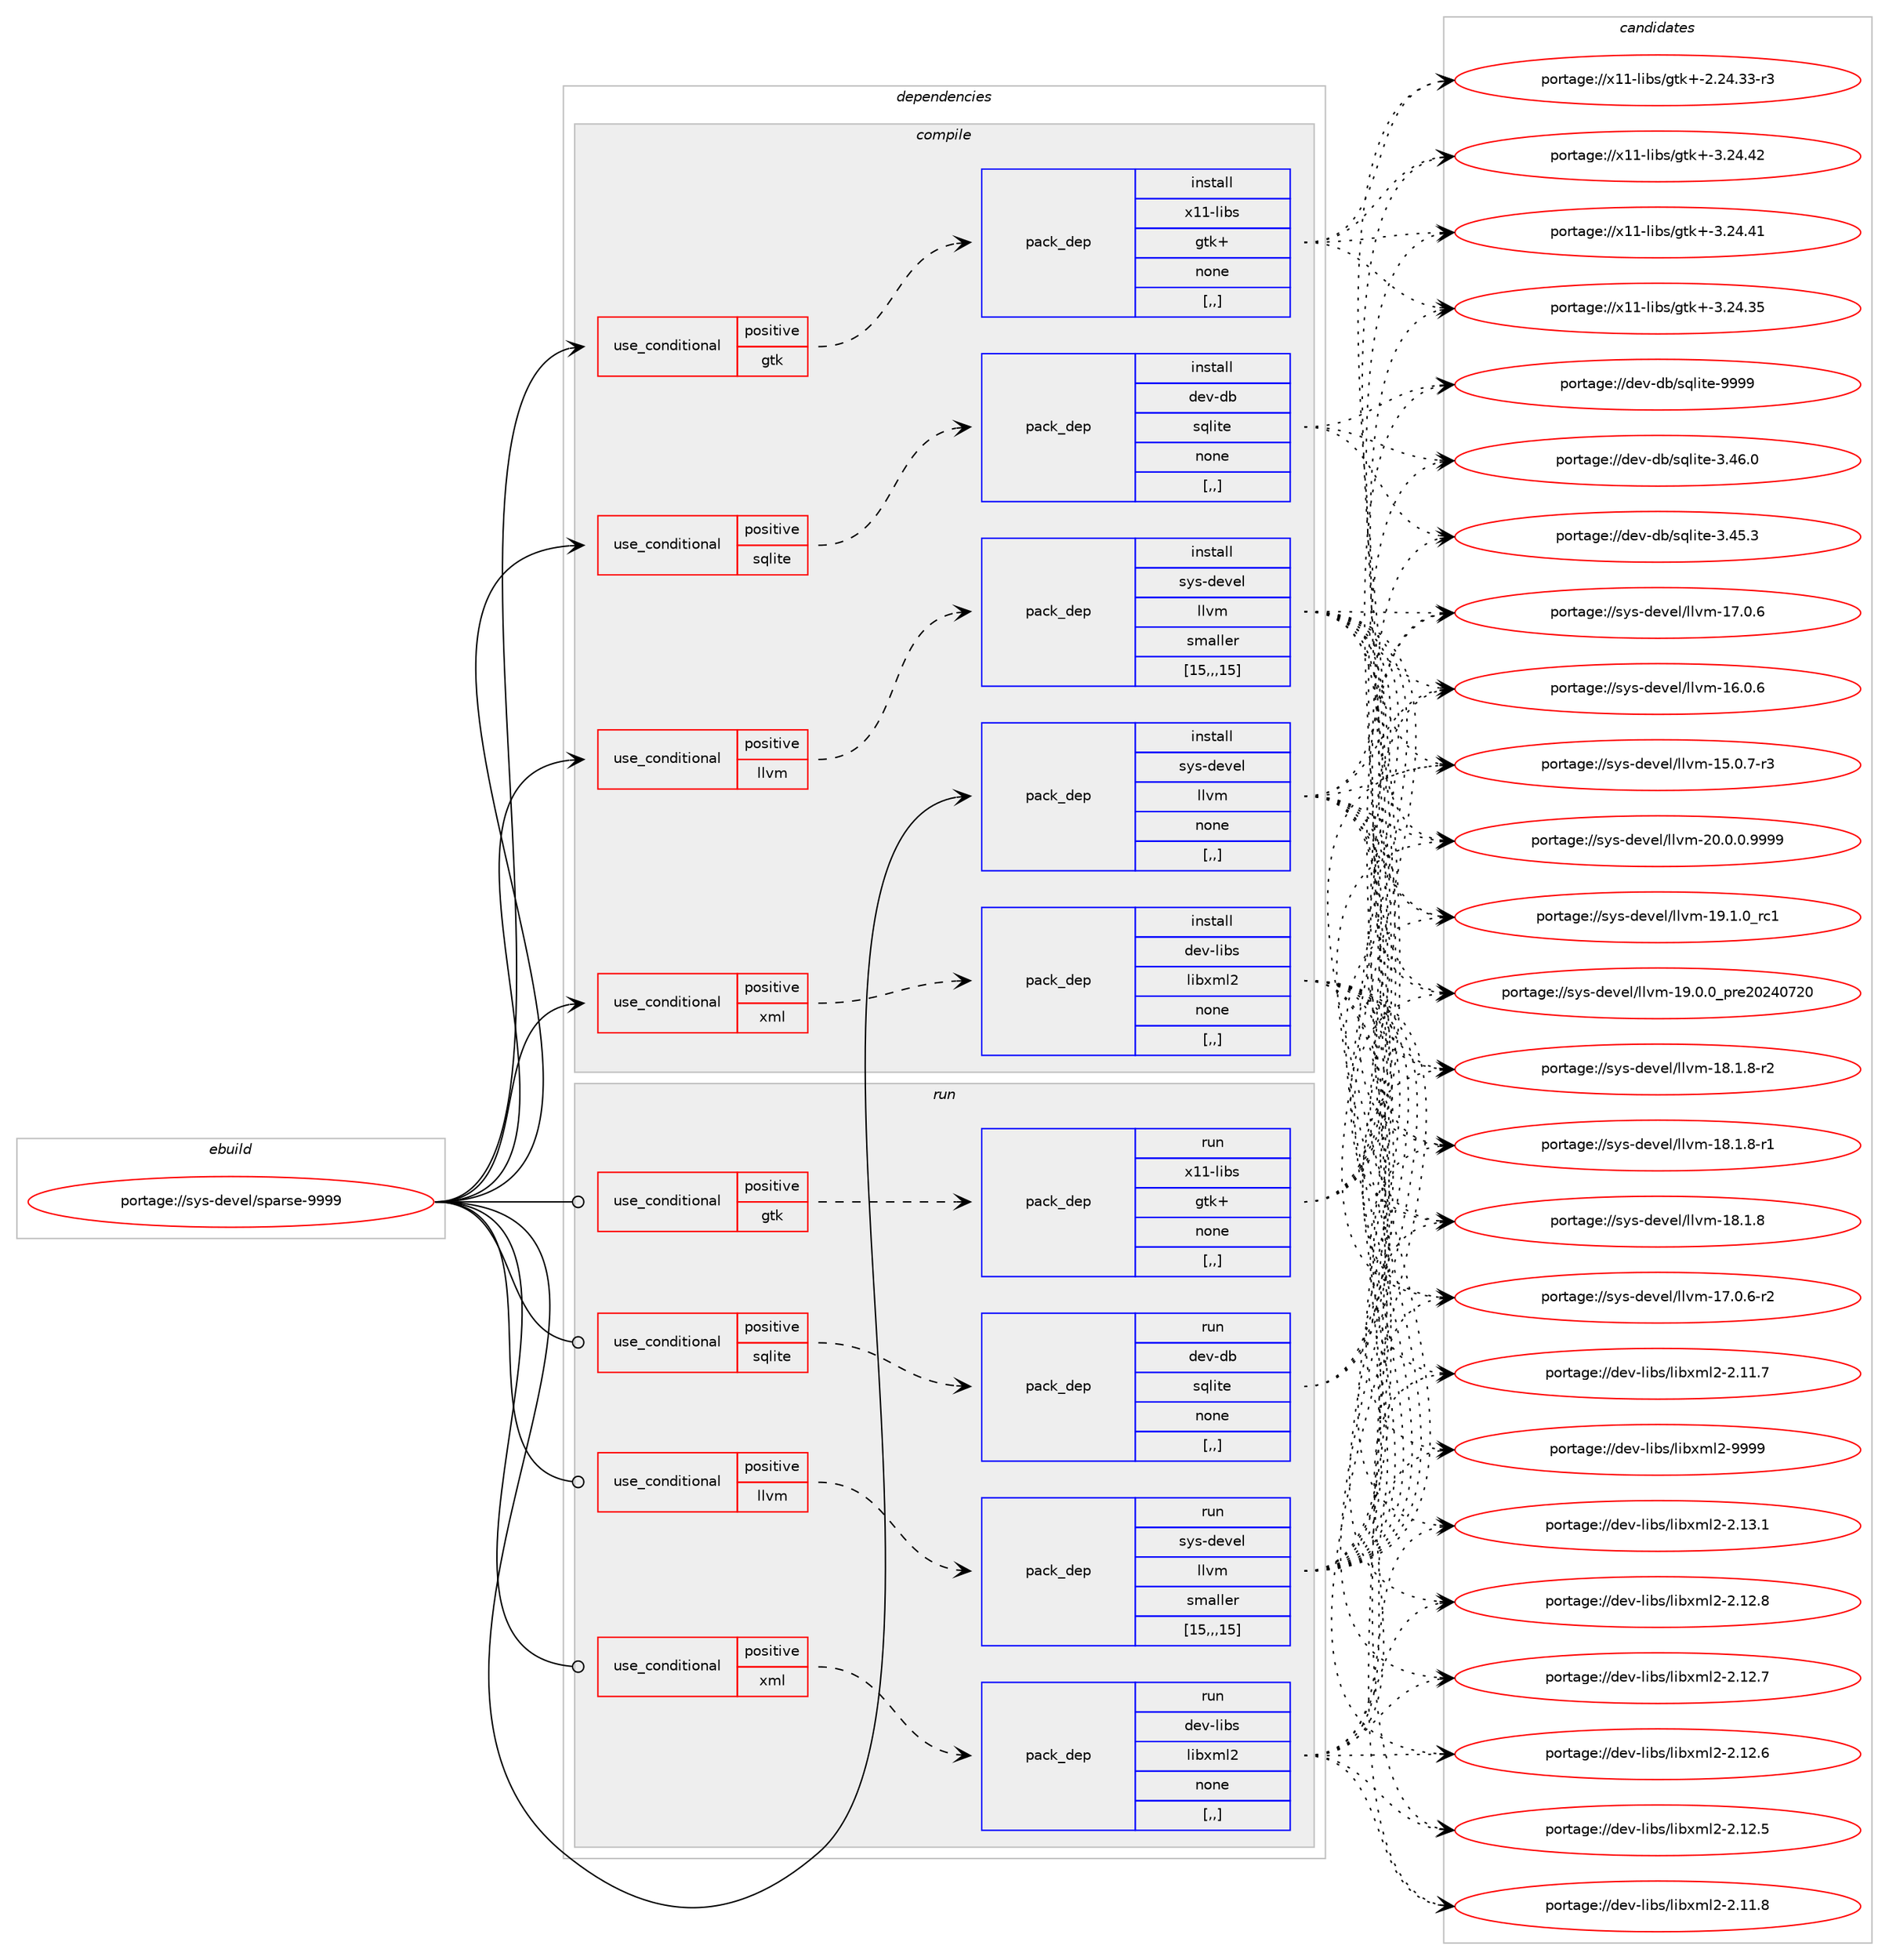 digraph prolog {

# *************
# Graph options
# *************

newrank=true;
concentrate=true;
compound=true;
graph [rankdir=LR,fontname=Helvetica,fontsize=10,ranksep=1.5];#, ranksep=2.5, nodesep=0.2];
edge  [arrowhead=vee];
node  [fontname=Helvetica,fontsize=10];

# **********
# The ebuild
# **********

subgraph cluster_leftcol {
color=gray;
label=<<i>ebuild</i>>;
id [label="portage://sys-devel/sparse-9999", color=red, width=4, href="../sys-devel/sparse-9999.svg"];
}

# ****************
# The dependencies
# ****************

subgraph cluster_midcol {
color=gray;
label=<<i>dependencies</i>>;
subgraph cluster_compile {
fillcolor="#eeeeee";
style=filled;
label=<<i>compile</i>>;
subgraph cond115742 {
dependency434799 [label=<<TABLE BORDER="0" CELLBORDER="1" CELLSPACING="0" CELLPADDING="4"><TR><TD ROWSPAN="3" CELLPADDING="10">use_conditional</TD></TR><TR><TD>positive</TD></TR><TR><TD>gtk</TD></TR></TABLE>>, shape=none, color=red];
subgraph pack316091 {
dependency434800 [label=<<TABLE BORDER="0" CELLBORDER="1" CELLSPACING="0" CELLPADDING="4" WIDTH="220"><TR><TD ROWSPAN="6" CELLPADDING="30">pack_dep</TD></TR><TR><TD WIDTH="110">install</TD></TR><TR><TD>x11-libs</TD></TR><TR><TD>gtk+</TD></TR><TR><TD>none</TD></TR><TR><TD>[,,]</TD></TR></TABLE>>, shape=none, color=blue];
}
dependency434799:e -> dependency434800:w [weight=20,style="dashed",arrowhead="vee"];
}
id:e -> dependency434799:w [weight=20,style="solid",arrowhead="vee"];
subgraph cond115743 {
dependency434801 [label=<<TABLE BORDER="0" CELLBORDER="1" CELLSPACING="0" CELLPADDING="4"><TR><TD ROWSPAN="3" CELLPADDING="10">use_conditional</TD></TR><TR><TD>positive</TD></TR><TR><TD>llvm</TD></TR></TABLE>>, shape=none, color=red];
subgraph pack316092 {
dependency434802 [label=<<TABLE BORDER="0" CELLBORDER="1" CELLSPACING="0" CELLPADDING="4" WIDTH="220"><TR><TD ROWSPAN="6" CELLPADDING="30">pack_dep</TD></TR><TR><TD WIDTH="110">install</TD></TR><TR><TD>sys-devel</TD></TR><TR><TD>llvm</TD></TR><TR><TD>smaller</TD></TR><TR><TD>[15,,,15]</TD></TR></TABLE>>, shape=none, color=blue];
}
dependency434801:e -> dependency434802:w [weight=20,style="dashed",arrowhead="vee"];
}
id:e -> dependency434801:w [weight=20,style="solid",arrowhead="vee"];
subgraph cond115744 {
dependency434803 [label=<<TABLE BORDER="0" CELLBORDER="1" CELLSPACING="0" CELLPADDING="4"><TR><TD ROWSPAN="3" CELLPADDING="10">use_conditional</TD></TR><TR><TD>positive</TD></TR><TR><TD>sqlite</TD></TR></TABLE>>, shape=none, color=red];
subgraph pack316093 {
dependency434804 [label=<<TABLE BORDER="0" CELLBORDER="1" CELLSPACING="0" CELLPADDING="4" WIDTH="220"><TR><TD ROWSPAN="6" CELLPADDING="30">pack_dep</TD></TR><TR><TD WIDTH="110">install</TD></TR><TR><TD>dev-db</TD></TR><TR><TD>sqlite</TD></TR><TR><TD>none</TD></TR><TR><TD>[,,]</TD></TR></TABLE>>, shape=none, color=blue];
}
dependency434803:e -> dependency434804:w [weight=20,style="dashed",arrowhead="vee"];
}
id:e -> dependency434803:w [weight=20,style="solid",arrowhead="vee"];
subgraph cond115745 {
dependency434805 [label=<<TABLE BORDER="0" CELLBORDER="1" CELLSPACING="0" CELLPADDING="4"><TR><TD ROWSPAN="3" CELLPADDING="10">use_conditional</TD></TR><TR><TD>positive</TD></TR><TR><TD>xml</TD></TR></TABLE>>, shape=none, color=red];
subgraph pack316094 {
dependency434806 [label=<<TABLE BORDER="0" CELLBORDER="1" CELLSPACING="0" CELLPADDING="4" WIDTH="220"><TR><TD ROWSPAN="6" CELLPADDING="30">pack_dep</TD></TR><TR><TD WIDTH="110">install</TD></TR><TR><TD>dev-libs</TD></TR><TR><TD>libxml2</TD></TR><TR><TD>none</TD></TR><TR><TD>[,,]</TD></TR></TABLE>>, shape=none, color=blue];
}
dependency434805:e -> dependency434806:w [weight=20,style="dashed",arrowhead="vee"];
}
id:e -> dependency434805:w [weight=20,style="solid",arrowhead="vee"];
subgraph pack316095 {
dependency434807 [label=<<TABLE BORDER="0" CELLBORDER="1" CELLSPACING="0" CELLPADDING="4" WIDTH="220"><TR><TD ROWSPAN="6" CELLPADDING="30">pack_dep</TD></TR><TR><TD WIDTH="110">install</TD></TR><TR><TD>sys-devel</TD></TR><TR><TD>llvm</TD></TR><TR><TD>none</TD></TR><TR><TD>[,,]</TD></TR></TABLE>>, shape=none, color=blue];
}
id:e -> dependency434807:w [weight=20,style="solid",arrowhead="vee"];
}
subgraph cluster_compileandrun {
fillcolor="#eeeeee";
style=filled;
label=<<i>compile and run</i>>;
}
subgraph cluster_run {
fillcolor="#eeeeee";
style=filled;
label=<<i>run</i>>;
subgraph cond115746 {
dependency434808 [label=<<TABLE BORDER="0" CELLBORDER="1" CELLSPACING="0" CELLPADDING="4"><TR><TD ROWSPAN="3" CELLPADDING="10">use_conditional</TD></TR><TR><TD>positive</TD></TR><TR><TD>gtk</TD></TR></TABLE>>, shape=none, color=red];
subgraph pack316096 {
dependency434809 [label=<<TABLE BORDER="0" CELLBORDER="1" CELLSPACING="0" CELLPADDING="4" WIDTH="220"><TR><TD ROWSPAN="6" CELLPADDING="30">pack_dep</TD></TR><TR><TD WIDTH="110">run</TD></TR><TR><TD>x11-libs</TD></TR><TR><TD>gtk+</TD></TR><TR><TD>none</TD></TR><TR><TD>[,,]</TD></TR></TABLE>>, shape=none, color=blue];
}
dependency434808:e -> dependency434809:w [weight=20,style="dashed",arrowhead="vee"];
}
id:e -> dependency434808:w [weight=20,style="solid",arrowhead="odot"];
subgraph cond115747 {
dependency434810 [label=<<TABLE BORDER="0" CELLBORDER="1" CELLSPACING="0" CELLPADDING="4"><TR><TD ROWSPAN="3" CELLPADDING="10">use_conditional</TD></TR><TR><TD>positive</TD></TR><TR><TD>llvm</TD></TR></TABLE>>, shape=none, color=red];
subgraph pack316097 {
dependency434811 [label=<<TABLE BORDER="0" CELLBORDER="1" CELLSPACING="0" CELLPADDING="4" WIDTH="220"><TR><TD ROWSPAN="6" CELLPADDING="30">pack_dep</TD></TR><TR><TD WIDTH="110">run</TD></TR><TR><TD>sys-devel</TD></TR><TR><TD>llvm</TD></TR><TR><TD>smaller</TD></TR><TR><TD>[15,,,15]</TD></TR></TABLE>>, shape=none, color=blue];
}
dependency434810:e -> dependency434811:w [weight=20,style="dashed",arrowhead="vee"];
}
id:e -> dependency434810:w [weight=20,style="solid",arrowhead="odot"];
subgraph cond115748 {
dependency434812 [label=<<TABLE BORDER="0" CELLBORDER="1" CELLSPACING="0" CELLPADDING="4"><TR><TD ROWSPAN="3" CELLPADDING="10">use_conditional</TD></TR><TR><TD>positive</TD></TR><TR><TD>sqlite</TD></TR></TABLE>>, shape=none, color=red];
subgraph pack316098 {
dependency434813 [label=<<TABLE BORDER="0" CELLBORDER="1" CELLSPACING="0" CELLPADDING="4" WIDTH="220"><TR><TD ROWSPAN="6" CELLPADDING="30">pack_dep</TD></TR><TR><TD WIDTH="110">run</TD></TR><TR><TD>dev-db</TD></TR><TR><TD>sqlite</TD></TR><TR><TD>none</TD></TR><TR><TD>[,,]</TD></TR></TABLE>>, shape=none, color=blue];
}
dependency434812:e -> dependency434813:w [weight=20,style="dashed",arrowhead="vee"];
}
id:e -> dependency434812:w [weight=20,style="solid",arrowhead="odot"];
subgraph cond115749 {
dependency434814 [label=<<TABLE BORDER="0" CELLBORDER="1" CELLSPACING="0" CELLPADDING="4"><TR><TD ROWSPAN="3" CELLPADDING="10">use_conditional</TD></TR><TR><TD>positive</TD></TR><TR><TD>xml</TD></TR></TABLE>>, shape=none, color=red];
subgraph pack316099 {
dependency434815 [label=<<TABLE BORDER="0" CELLBORDER="1" CELLSPACING="0" CELLPADDING="4" WIDTH="220"><TR><TD ROWSPAN="6" CELLPADDING="30">pack_dep</TD></TR><TR><TD WIDTH="110">run</TD></TR><TR><TD>dev-libs</TD></TR><TR><TD>libxml2</TD></TR><TR><TD>none</TD></TR><TR><TD>[,,]</TD></TR></TABLE>>, shape=none, color=blue];
}
dependency434814:e -> dependency434815:w [weight=20,style="dashed",arrowhead="vee"];
}
id:e -> dependency434814:w [weight=20,style="solid",arrowhead="odot"];
}
}

# **************
# The candidates
# **************

subgraph cluster_choices {
rank=same;
color=gray;
label=<<i>candidates</i>>;

subgraph choice316091 {
color=black;
nodesep=1;
choice1204949451081059811547103116107434551465052465250 [label="portage://x11-libs/gtk+-3.24.42", color=red, width=4,href="../x11-libs/gtk+-3.24.42.svg"];
choice1204949451081059811547103116107434551465052465249 [label="portage://x11-libs/gtk+-3.24.41", color=red, width=4,href="../x11-libs/gtk+-3.24.41.svg"];
choice1204949451081059811547103116107434551465052465153 [label="portage://x11-libs/gtk+-3.24.35", color=red, width=4,href="../x11-libs/gtk+-3.24.35.svg"];
choice12049494510810598115471031161074345504650524651514511451 [label="portage://x11-libs/gtk+-2.24.33-r3", color=red, width=4,href="../x11-libs/gtk+-2.24.33-r3.svg"];
dependency434800:e -> choice1204949451081059811547103116107434551465052465250:w [style=dotted,weight="100"];
dependency434800:e -> choice1204949451081059811547103116107434551465052465249:w [style=dotted,weight="100"];
dependency434800:e -> choice1204949451081059811547103116107434551465052465153:w [style=dotted,weight="100"];
dependency434800:e -> choice12049494510810598115471031161074345504650524651514511451:w [style=dotted,weight="100"];
}
subgraph choice316092 {
color=black;
nodesep=1;
choice1151211154510010111810110847108108118109455048464846484657575757 [label="portage://sys-devel/llvm-20.0.0.9999", color=red, width=4,href="../sys-devel/llvm-20.0.0.9999.svg"];
choice115121115451001011181011084710810811810945495746494648951149949 [label="portage://sys-devel/llvm-19.1.0_rc1", color=red, width=4,href="../sys-devel/llvm-19.1.0_rc1.svg"];
choice115121115451001011181011084710810811810945495746484648951121141015048505248555048 [label="portage://sys-devel/llvm-19.0.0_pre20240720", color=red, width=4,href="../sys-devel/llvm-19.0.0_pre20240720.svg"];
choice1151211154510010111810110847108108118109454956464946564511450 [label="portage://sys-devel/llvm-18.1.8-r2", color=red, width=4,href="../sys-devel/llvm-18.1.8-r2.svg"];
choice1151211154510010111810110847108108118109454956464946564511449 [label="portage://sys-devel/llvm-18.1.8-r1", color=red, width=4,href="../sys-devel/llvm-18.1.8-r1.svg"];
choice115121115451001011181011084710810811810945495646494656 [label="portage://sys-devel/llvm-18.1.8", color=red, width=4,href="../sys-devel/llvm-18.1.8.svg"];
choice1151211154510010111810110847108108118109454955464846544511450 [label="portage://sys-devel/llvm-17.0.6-r2", color=red, width=4,href="../sys-devel/llvm-17.0.6-r2.svg"];
choice115121115451001011181011084710810811810945495546484654 [label="portage://sys-devel/llvm-17.0.6", color=red, width=4,href="../sys-devel/llvm-17.0.6.svg"];
choice115121115451001011181011084710810811810945495446484654 [label="portage://sys-devel/llvm-16.0.6", color=red, width=4,href="../sys-devel/llvm-16.0.6.svg"];
choice1151211154510010111810110847108108118109454953464846554511451 [label="portage://sys-devel/llvm-15.0.7-r3", color=red, width=4,href="../sys-devel/llvm-15.0.7-r3.svg"];
dependency434802:e -> choice1151211154510010111810110847108108118109455048464846484657575757:w [style=dotted,weight="100"];
dependency434802:e -> choice115121115451001011181011084710810811810945495746494648951149949:w [style=dotted,weight="100"];
dependency434802:e -> choice115121115451001011181011084710810811810945495746484648951121141015048505248555048:w [style=dotted,weight="100"];
dependency434802:e -> choice1151211154510010111810110847108108118109454956464946564511450:w [style=dotted,weight="100"];
dependency434802:e -> choice1151211154510010111810110847108108118109454956464946564511449:w [style=dotted,weight="100"];
dependency434802:e -> choice115121115451001011181011084710810811810945495646494656:w [style=dotted,weight="100"];
dependency434802:e -> choice1151211154510010111810110847108108118109454955464846544511450:w [style=dotted,weight="100"];
dependency434802:e -> choice115121115451001011181011084710810811810945495546484654:w [style=dotted,weight="100"];
dependency434802:e -> choice115121115451001011181011084710810811810945495446484654:w [style=dotted,weight="100"];
dependency434802:e -> choice1151211154510010111810110847108108118109454953464846554511451:w [style=dotted,weight="100"];
}
subgraph choice316093 {
color=black;
nodesep=1;
choice1001011184510098471151131081051161014557575757 [label="portage://dev-db/sqlite-9999", color=red, width=4,href="../dev-db/sqlite-9999.svg"];
choice10010111845100984711511310810511610145514652544648 [label="portage://dev-db/sqlite-3.46.0", color=red, width=4,href="../dev-db/sqlite-3.46.0.svg"];
choice10010111845100984711511310810511610145514652534651 [label="portage://dev-db/sqlite-3.45.3", color=red, width=4,href="../dev-db/sqlite-3.45.3.svg"];
dependency434804:e -> choice1001011184510098471151131081051161014557575757:w [style=dotted,weight="100"];
dependency434804:e -> choice10010111845100984711511310810511610145514652544648:w [style=dotted,weight="100"];
dependency434804:e -> choice10010111845100984711511310810511610145514652534651:w [style=dotted,weight="100"];
}
subgraph choice316094 {
color=black;
nodesep=1;
choice10010111845108105981154710810598120109108504557575757 [label="portage://dev-libs/libxml2-9999", color=red, width=4,href="../dev-libs/libxml2-9999.svg"];
choice100101118451081059811547108105981201091085045504649514649 [label="portage://dev-libs/libxml2-2.13.1", color=red, width=4,href="../dev-libs/libxml2-2.13.1.svg"];
choice100101118451081059811547108105981201091085045504649504656 [label="portage://dev-libs/libxml2-2.12.8", color=red, width=4,href="../dev-libs/libxml2-2.12.8.svg"];
choice100101118451081059811547108105981201091085045504649504655 [label="portage://dev-libs/libxml2-2.12.7", color=red, width=4,href="../dev-libs/libxml2-2.12.7.svg"];
choice100101118451081059811547108105981201091085045504649504654 [label="portage://dev-libs/libxml2-2.12.6", color=red, width=4,href="../dev-libs/libxml2-2.12.6.svg"];
choice100101118451081059811547108105981201091085045504649504653 [label="portage://dev-libs/libxml2-2.12.5", color=red, width=4,href="../dev-libs/libxml2-2.12.5.svg"];
choice100101118451081059811547108105981201091085045504649494656 [label="portage://dev-libs/libxml2-2.11.8", color=red, width=4,href="../dev-libs/libxml2-2.11.8.svg"];
choice100101118451081059811547108105981201091085045504649494655 [label="portage://dev-libs/libxml2-2.11.7", color=red, width=4,href="../dev-libs/libxml2-2.11.7.svg"];
dependency434806:e -> choice10010111845108105981154710810598120109108504557575757:w [style=dotted,weight="100"];
dependency434806:e -> choice100101118451081059811547108105981201091085045504649514649:w [style=dotted,weight="100"];
dependency434806:e -> choice100101118451081059811547108105981201091085045504649504656:w [style=dotted,weight="100"];
dependency434806:e -> choice100101118451081059811547108105981201091085045504649504655:w [style=dotted,weight="100"];
dependency434806:e -> choice100101118451081059811547108105981201091085045504649504654:w [style=dotted,weight="100"];
dependency434806:e -> choice100101118451081059811547108105981201091085045504649504653:w [style=dotted,weight="100"];
dependency434806:e -> choice100101118451081059811547108105981201091085045504649494656:w [style=dotted,weight="100"];
dependency434806:e -> choice100101118451081059811547108105981201091085045504649494655:w [style=dotted,weight="100"];
}
subgraph choice316095 {
color=black;
nodesep=1;
choice1151211154510010111810110847108108118109455048464846484657575757 [label="portage://sys-devel/llvm-20.0.0.9999", color=red, width=4,href="../sys-devel/llvm-20.0.0.9999.svg"];
choice115121115451001011181011084710810811810945495746494648951149949 [label="portage://sys-devel/llvm-19.1.0_rc1", color=red, width=4,href="../sys-devel/llvm-19.1.0_rc1.svg"];
choice115121115451001011181011084710810811810945495746484648951121141015048505248555048 [label="portage://sys-devel/llvm-19.0.0_pre20240720", color=red, width=4,href="../sys-devel/llvm-19.0.0_pre20240720.svg"];
choice1151211154510010111810110847108108118109454956464946564511450 [label="portage://sys-devel/llvm-18.1.8-r2", color=red, width=4,href="../sys-devel/llvm-18.1.8-r2.svg"];
choice1151211154510010111810110847108108118109454956464946564511449 [label="portage://sys-devel/llvm-18.1.8-r1", color=red, width=4,href="../sys-devel/llvm-18.1.8-r1.svg"];
choice115121115451001011181011084710810811810945495646494656 [label="portage://sys-devel/llvm-18.1.8", color=red, width=4,href="../sys-devel/llvm-18.1.8.svg"];
choice1151211154510010111810110847108108118109454955464846544511450 [label="portage://sys-devel/llvm-17.0.6-r2", color=red, width=4,href="../sys-devel/llvm-17.0.6-r2.svg"];
choice115121115451001011181011084710810811810945495546484654 [label="portage://sys-devel/llvm-17.0.6", color=red, width=4,href="../sys-devel/llvm-17.0.6.svg"];
choice115121115451001011181011084710810811810945495446484654 [label="portage://sys-devel/llvm-16.0.6", color=red, width=4,href="../sys-devel/llvm-16.0.6.svg"];
choice1151211154510010111810110847108108118109454953464846554511451 [label="portage://sys-devel/llvm-15.0.7-r3", color=red, width=4,href="../sys-devel/llvm-15.0.7-r3.svg"];
dependency434807:e -> choice1151211154510010111810110847108108118109455048464846484657575757:w [style=dotted,weight="100"];
dependency434807:e -> choice115121115451001011181011084710810811810945495746494648951149949:w [style=dotted,weight="100"];
dependency434807:e -> choice115121115451001011181011084710810811810945495746484648951121141015048505248555048:w [style=dotted,weight="100"];
dependency434807:e -> choice1151211154510010111810110847108108118109454956464946564511450:w [style=dotted,weight="100"];
dependency434807:e -> choice1151211154510010111810110847108108118109454956464946564511449:w [style=dotted,weight="100"];
dependency434807:e -> choice115121115451001011181011084710810811810945495646494656:w [style=dotted,weight="100"];
dependency434807:e -> choice1151211154510010111810110847108108118109454955464846544511450:w [style=dotted,weight="100"];
dependency434807:e -> choice115121115451001011181011084710810811810945495546484654:w [style=dotted,weight="100"];
dependency434807:e -> choice115121115451001011181011084710810811810945495446484654:w [style=dotted,weight="100"];
dependency434807:e -> choice1151211154510010111810110847108108118109454953464846554511451:w [style=dotted,weight="100"];
}
subgraph choice316096 {
color=black;
nodesep=1;
choice1204949451081059811547103116107434551465052465250 [label="portage://x11-libs/gtk+-3.24.42", color=red, width=4,href="../x11-libs/gtk+-3.24.42.svg"];
choice1204949451081059811547103116107434551465052465249 [label="portage://x11-libs/gtk+-3.24.41", color=red, width=4,href="../x11-libs/gtk+-3.24.41.svg"];
choice1204949451081059811547103116107434551465052465153 [label="portage://x11-libs/gtk+-3.24.35", color=red, width=4,href="../x11-libs/gtk+-3.24.35.svg"];
choice12049494510810598115471031161074345504650524651514511451 [label="portage://x11-libs/gtk+-2.24.33-r3", color=red, width=4,href="../x11-libs/gtk+-2.24.33-r3.svg"];
dependency434809:e -> choice1204949451081059811547103116107434551465052465250:w [style=dotted,weight="100"];
dependency434809:e -> choice1204949451081059811547103116107434551465052465249:w [style=dotted,weight="100"];
dependency434809:e -> choice1204949451081059811547103116107434551465052465153:w [style=dotted,weight="100"];
dependency434809:e -> choice12049494510810598115471031161074345504650524651514511451:w [style=dotted,weight="100"];
}
subgraph choice316097 {
color=black;
nodesep=1;
choice1151211154510010111810110847108108118109455048464846484657575757 [label="portage://sys-devel/llvm-20.0.0.9999", color=red, width=4,href="../sys-devel/llvm-20.0.0.9999.svg"];
choice115121115451001011181011084710810811810945495746494648951149949 [label="portage://sys-devel/llvm-19.1.0_rc1", color=red, width=4,href="../sys-devel/llvm-19.1.0_rc1.svg"];
choice115121115451001011181011084710810811810945495746484648951121141015048505248555048 [label="portage://sys-devel/llvm-19.0.0_pre20240720", color=red, width=4,href="../sys-devel/llvm-19.0.0_pre20240720.svg"];
choice1151211154510010111810110847108108118109454956464946564511450 [label="portage://sys-devel/llvm-18.1.8-r2", color=red, width=4,href="../sys-devel/llvm-18.1.8-r2.svg"];
choice1151211154510010111810110847108108118109454956464946564511449 [label="portage://sys-devel/llvm-18.1.8-r1", color=red, width=4,href="../sys-devel/llvm-18.1.8-r1.svg"];
choice115121115451001011181011084710810811810945495646494656 [label="portage://sys-devel/llvm-18.1.8", color=red, width=4,href="../sys-devel/llvm-18.1.8.svg"];
choice1151211154510010111810110847108108118109454955464846544511450 [label="portage://sys-devel/llvm-17.0.6-r2", color=red, width=4,href="../sys-devel/llvm-17.0.6-r2.svg"];
choice115121115451001011181011084710810811810945495546484654 [label="portage://sys-devel/llvm-17.0.6", color=red, width=4,href="../sys-devel/llvm-17.0.6.svg"];
choice115121115451001011181011084710810811810945495446484654 [label="portage://sys-devel/llvm-16.0.6", color=red, width=4,href="../sys-devel/llvm-16.0.6.svg"];
choice1151211154510010111810110847108108118109454953464846554511451 [label="portage://sys-devel/llvm-15.0.7-r3", color=red, width=4,href="../sys-devel/llvm-15.0.7-r3.svg"];
dependency434811:e -> choice1151211154510010111810110847108108118109455048464846484657575757:w [style=dotted,weight="100"];
dependency434811:e -> choice115121115451001011181011084710810811810945495746494648951149949:w [style=dotted,weight="100"];
dependency434811:e -> choice115121115451001011181011084710810811810945495746484648951121141015048505248555048:w [style=dotted,weight="100"];
dependency434811:e -> choice1151211154510010111810110847108108118109454956464946564511450:w [style=dotted,weight="100"];
dependency434811:e -> choice1151211154510010111810110847108108118109454956464946564511449:w [style=dotted,weight="100"];
dependency434811:e -> choice115121115451001011181011084710810811810945495646494656:w [style=dotted,weight="100"];
dependency434811:e -> choice1151211154510010111810110847108108118109454955464846544511450:w [style=dotted,weight="100"];
dependency434811:e -> choice115121115451001011181011084710810811810945495546484654:w [style=dotted,weight="100"];
dependency434811:e -> choice115121115451001011181011084710810811810945495446484654:w [style=dotted,weight="100"];
dependency434811:e -> choice1151211154510010111810110847108108118109454953464846554511451:w [style=dotted,weight="100"];
}
subgraph choice316098 {
color=black;
nodesep=1;
choice1001011184510098471151131081051161014557575757 [label="portage://dev-db/sqlite-9999", color=red, width=4,href="../dev-db/sqlite-9999.svg"];
choice10010111845100984711511310810511610145514652544648 [label="portage://dev-db/sqlite-3.46.0", color=red, width=4,href="../dev-db/sqlite-3.46.0.svg"];
choice10010111845100984711511310810511610145514652534651 [label="portage://dev-db/sqlite-3.45.3", color=red, width=4,href="../dev-db/sqlite-3.45.3.svg"];
dependency434813:e -> choice1001011184510098471151131081051161014557575757:w [style=dotted,weight="100"];
dependency434813:e -> choice10010111845100984711511310810511610145514652544648:w [style=dotted,weight="100"];
dependency434813:e -> choice10010111845100984711511310810511610145514652534651:w [style=dotted,weight="100"];
}
subgraph choice316099 {
color=black;
nodesep=1;
choice10010111845108105981154710810598120109108504557575757 [label="portage://dev-libs/libxml2-9999", color=red, width=4,href="../dev-libs/libxml2-9999.svg"];
choice100101118451081059811547108105981201091085045504649514649 [label="portage://dev-libs/libxml2-2.13.1", color=red, width=4,href="../dev-libs/libxml2-2.13.1.svg"];
choice100101118451081059811547108105981201091085045504649504656 [label="portage://dev-libs/libxml2-2.12.8", color=red, width=4,href="../dev-libs/libxml2-2.12.8.svg"];
choice100101118451081059811547108105981201091085045504649504655 [label="portage://dev-libs/libxml2-2.12.7", color=red, width=4,href="../dev-libs/libxml2-2.12.7.svg"];
choice100101118451081059811547108105981201091085045504649504654 [label="portage://dev-libs/libxml2-2.12.6", color=red, width=4,href="../dev-libs/libxml2-2.12.6.svg"];
choice100101118451081059811547108105981201091085045504649504653 [label="portage://dev-libs/libxml2-2.12.5", color=red, width=4,href="../dev-libs/libxml2-2.12.5.svg"];
choice100101118451081059811547108105981201091085045504649494656 [label="portage://dev-libs/libxml2-2.11.8", color=red, width=4,href="../dev-libs/libxml2-2.11.8.svg"];
choice100101118451081059811547108105981201091085045504649494655 [label="portage://dev-libs/libxml2-2.11.7", color=red, width=4,href="../dev-libs/libxml2-2.11.7.svg"];
dependency434815:e -> choice10010111845108105981154710810598120109108504557575757:w [style=dotted,weight="100"];
dependency434815:e -> choice100101118451081059811547108105981201091085045504649514649:w [style=dotted,weight="100"];
dependency434815:e -> choice100101118451081059811547108105981201091085045504649504656:w [style=dotted,weight="100"];
dependency434815:e -> choice100101118451081059811547108105981201091085045504649504655:w [style=dotted,weight="100"];
dependency434815:e -> choice100101118451081059811547108105981201091085045504649504654:w [style=dotted,weight="100"];
dependency434815:e -> choice100101118451081059811547108105981201091085045504649504653:w [style=dotted,weight="100"];
dependency434815:e -> choice100101118451081059811547108105981201091085045504649494656:w [style=dotted,weight="100"];
dependency434815:e -> choice100101118451081059811547108105981201091085045504649494655:w [style=dotted,weight="100"];
}
}

}
